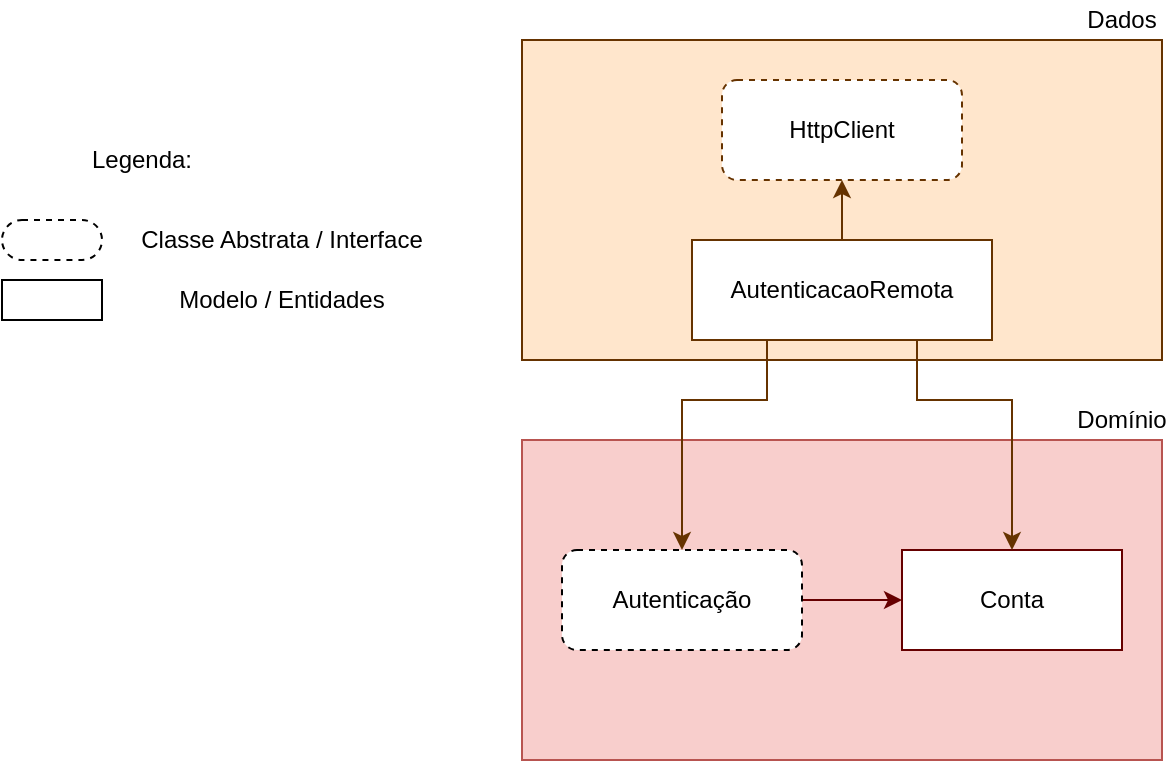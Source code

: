 <mxfile version="13.7.4" type="device"><diagram id="-bbJJGRPxOJt1-t5jsVp" name="Acesso"><mxGraphModel dx="1421" dy="909" grid="1" gridSize="10" guides="1" tooltips="1" connect="1" arrows="1" fold="1" page="0" pageScale="1" pageWidth="827" pageHeight="1169" background="none" math="0" shadow="0"><root><mxCell id="0"/><mxCell id="1" parent="0"/><mxCell id="UwhH6ctMZS8l2nbzUYeM-2" value="" style="rounded=0;whiteSpace=wrap;html=1;fillColor=#f8cecc;strokeColor=#b85450;" vertex="1" parent="1"><mxGeometry x="240" y="190" width="320" height="160" as="geometry"/></mxCell><mxCell id="UwhH6ctMZS8l2nbzUYeM-15" value="" style="edgeStyle=orthogonalEdgeStyle;rounded=0;orthogonalLoop=1;jettySize=auto;html=1;fillColor=#f8cecc;strokeColor=#660000;" edge="1" parent="1" source="UwhH6ctMZS8l2nbzUYeM-1" target="UwhH6ctMZS8l2nbzUYeM-10"><mxGeometry relative="1" as="geometry"/></mxCell><mxCell id="UwhH6ctMZS8l2nbzUYeM-1" value="Autenticação" style="rounded=1;whiteSpace=wrap;html=1;dashed=1;" vertex="1" parent="1"><mxGeometry x="260" y="245" width="120" height="50" as="geometry"/></mxCell><mxCell id="UwhH6ctMZS8l2nbzUYeM-3" value="Domínio" style="text;html=1;strokeColor=none;fillColor=none;align=center;verticalAlign=middle;whiteSpace=wrap;rounded=0;" vertex="1" parent="1"><mxGeometry x="520" y="170" width="40" height="20" as="geometry"/></mxCell><mxCell id="UwhH6ctMZS8l2nbzUYeM-5" value="Classe Abstrata / Interface" style="text;html=1;strokeColor=none;fillColor=none;align=center;verticalAlign=middle;whiteSpace=wrap;rounded=0;" vertex="1" parent="1"><mxGeometry x="30" y="90" width="180" as="geometry"/></mxCell><mxCell id="UwhH6ctMZS8l2nbzUYeM-7" value="Legenda:" style="text;html=1;strokeColor=none;fillColor=none;align=center;verticalAlign=middle;whiteSpace=wrap;rounded=0;" vertex="1" parent="1"><mxGeometry x="30" y="40" width="40" height="20" as="geometry"/></mxCell><mxCell id="UwhH6ctMZS8l2nbzUYeM-8" value="" style="rounded=1;whiteSpace=wrap;html=1;dashed=1;arcSize=50;" vertex="1" parent="1"><mxGeometry x="-20" y="80" width="50" height="20" as="geometry"/></mxCell><mxCell id="UwhH6ctMZS8l2nbzUYeM-10" value="Conta" style="rounded=0;whiteSpace=wrap;html=1;strokeColor=#660000;" vertex="1" parent="1"><mxGeometry x="430" y="245" width="110" height="50" as="geometry"/></mxCell><mxCell id="UwhH6ctMZS8l2nbzUYeM-12" value="" style="rounded=0;whiteSpace=wrap;html=1;arcSize=50;" vertex="1" parent="1"><mxGeometry x="-20" y="110" width="50" height="20" as="geometry"/></mxCell><mxCell id="UwhH6ctMZS8l2nbzUYeM-13" value="Modelo / Entidades" style="text;html=1;strokeColor=none;fillColor=none;align=center;verticalAlign=middle;whiteSpace=wrap;rounded=0;" vertex="1" parent="1"><mxGeometry x="30" y="120" width="180" as="geometry"/></mxCell><mxCell id="UwhH6ctMZS8l2nbzUYeM-19" value="" style="rounded=0;whiteSpace=wrap;html=1;fillColor=#FFE6CC;strokeColor=#663300;" vertex="1" parent="1"><mxGeometry x="240" y="-10" width="320" height="160" as="geometry"/></mxCell><mxCell id="UwhH6ctMZS8l2nbzUYeM-22" value="Dados" style="text;html=1;strokeColor=none;fillColor=none;align=center;verticalAlign=middle;whiteSpace=wrap;rounded=0;" vertex="1" parent="1"><mxGeometry x="520" y="-30" width="40" height="20" as="geometry"/></mxCell><mxCell id="UwhH6ctMZS8l2nbzUYeM-32" value="" style="edgeStyle=orthogonalEdgeStyle;rounded=0;orthogonalLoop=1;jettySize=auto;html=1;strokeColor=#663300;exitX=0.25;exitY=1;exitDx=0;exitDy=0;" edge="1" parent="1" source="UwhH6ctMZS8l2nbzUYeM-23" target="UwhH6ctMZS8l2nbzUYeM-1"><mxGeometry relative="1" as="geometry"><mxPoint x="400" y="180" as="targetPoint"/><Array as="points"><mxPoint x="363" y="170"/><mxPoint x="320" y="170"/></Array></mxGeometry></mxCell><mxCell id="UwhH6ctMZS8l2nbzUYeM-37" style="edgeStyle=orthogonalEdgeStyle;rounded=0;orthogonalLoop=1;jettySize=auto;html=1;exitX=0.75;exitY=1;exitDx=0;exitDy=0;strokeColor=#663300;" edge="1" parent="1" source="UwhH6ctMZS8l2nbzUYeM-23" target="UwhH6ctMZS8l2nbzUYeM-10"><mxGeometry relative="1" as="geometry"><Array as="points"><mxPoint x="438" y="170"/><mxPoint x="485" y="170"/></Array></mxGeometry></mxCell><mxCell id="UwhH6ctMZS8l2nbzUYeM-42" style="edgeStyle=orthogonalEdgeStyle;rounded=0;orthogonalLoop=1;jettySize=auto;html=1;exitX=0.5;exitY=0;exitDx=0;exitDy=0;entryX=0.5;entryY=1;entryDx=0;entryDy=0;strokeColor=#663300;" edge="1" parent="1" source="UwhH6ctMZS8l2nbzUYeM-23" target="UwhH6ctMZS8l2nbzUYeM-38"><mxGeometry relative="1" as="geometry"/></mxCell><mxCell id="UwhH6ctMZS8l2nbzUYeM-23" value="AutenticacaoRemota" style="rounded=0;whiteSpace=wrap;html=1;strokeColor=#663300;" vertex="1" parent="1"><mxGeometry x="325" y="90" width="150" height="50" as="geometry"/></mxCell><mxCell id="UwhH6ctMZS8l2nbzUYeM-38" value="" style="rounded=1;whiteSpace=wrap;html=1;strokeColor=#663300;dashed=1;fillColor=#FFFFFF;" vertex="1" parent="1"><mxGeometry x="340" y="10" width="120" height="50" as="geometry"/></mxCell><mxCell id="UwhH6ctMZS8l2nbzUYeM-41" value="HttpClient" style="text;html=1;strokeColor=none;fillColor=none;align=center;verticalAlign=middle;whiteSpace=wrap;rounded=0;" vertex="1" parent="1"><mxGeometry x="380" y="25" width="40" height="20" as="geometry"/></mxCell></root></mxGraphModel></diagram></mxfile>